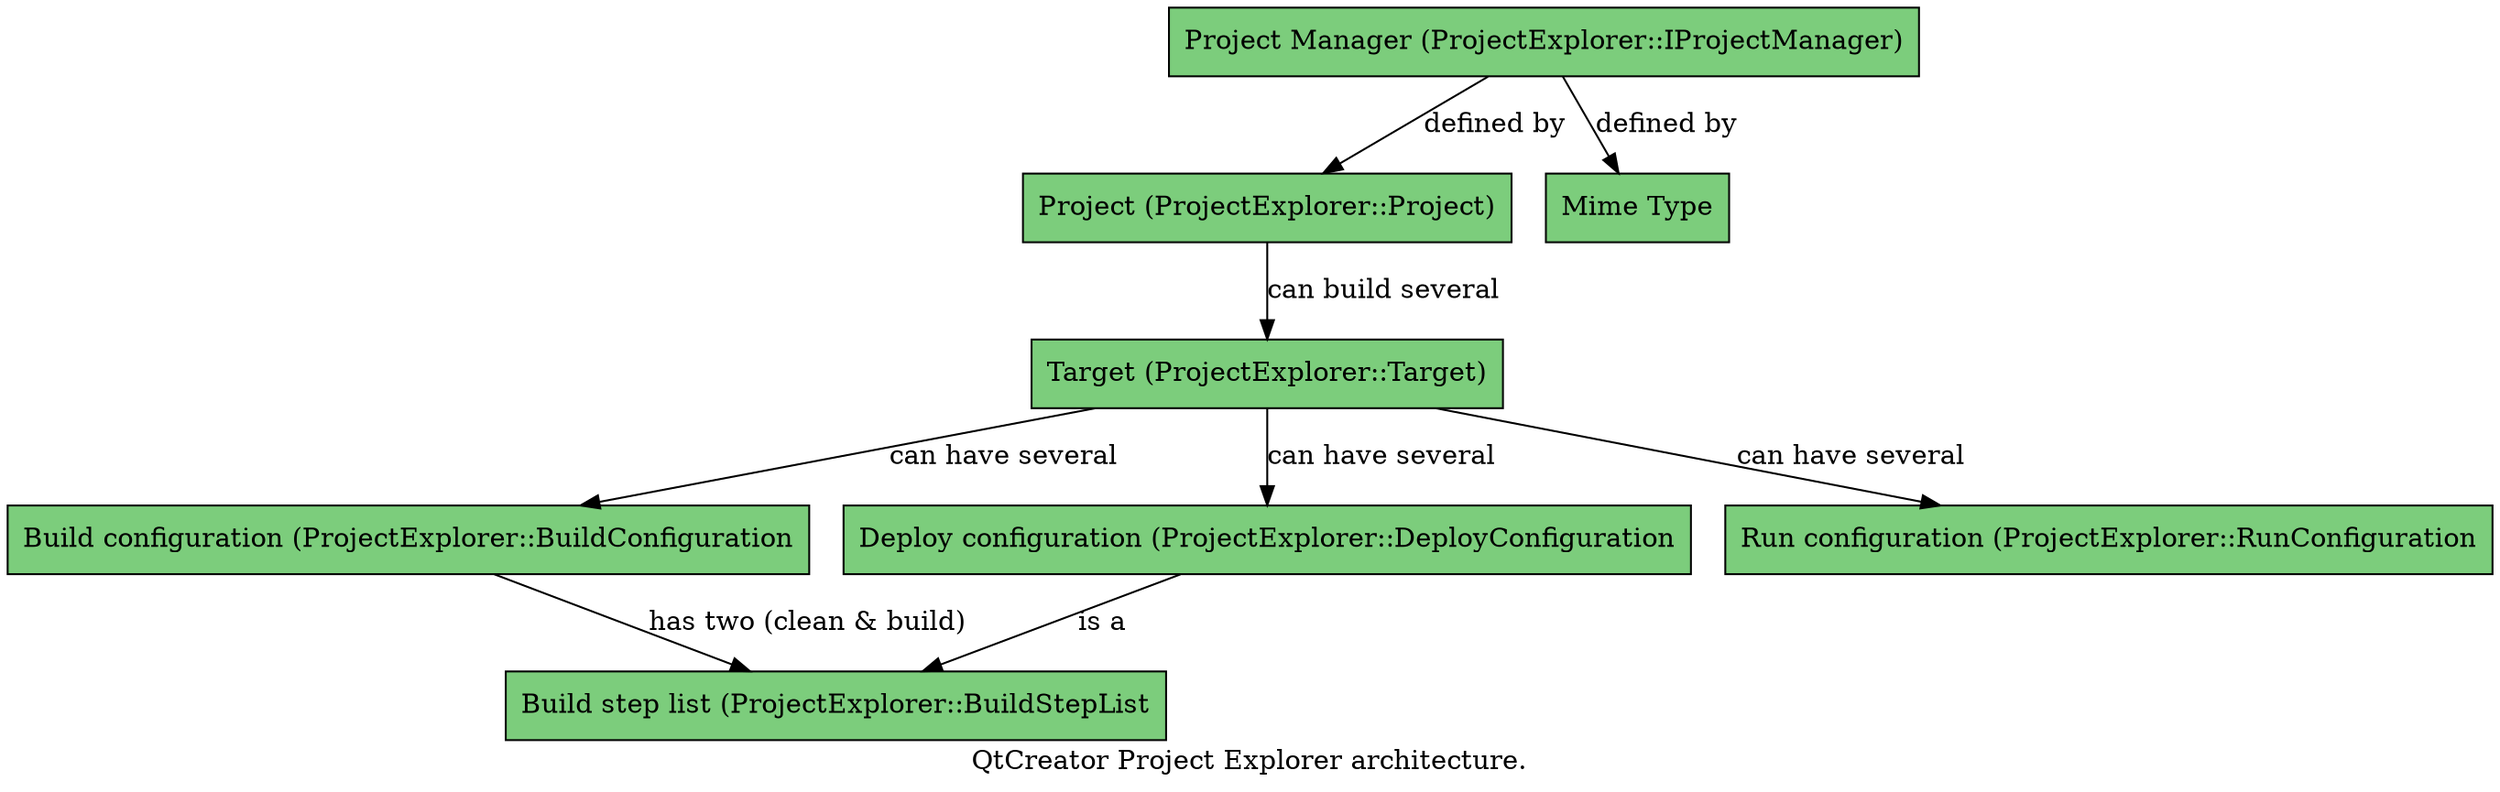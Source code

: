 digraph ProjectExplorer
{
  node [shape="box" style="filled" fillcolor="PaleGreen3"];
    projectManager [label="Project Manager (ProjectExplorer::IProjectManager)"];
    project         [label="Project (ProjectExplorer::Project)"];
    mimeType        [label="Mime Type"];
    target          [label="Target (ProjectExplorer::Target)"];
    buildConf       [label="Build configuration (ProjectExplorer::BuildConfiguration"];
    deployConf      [label="Deploy configuration (ProjectExplorer::DeployConfiguration"];
    runConf         [label="Run configuration (ProjectExplorer::RunConfiguration"];
    buildStepList   [label="Build step list (ProjectExplorer::BuildStepList"];
    
  /*Connection*/
  projectManager->{project; mimeType}   [label="defined by"];
  project->target            [label="can build several"];
  target->buildConf          [label="can have several" concentrate=true];
  target->deployConf         [label="can have several"];
  target->runConf            [label="can have several"];
  buildConf->buildStepList   [label="has two (clean & build)"];
  deployConf->buildStepList  [label="is a"]; 

  graph [label="QtCreator Project Explorer architecture." bgcolor="transparent"];
}


